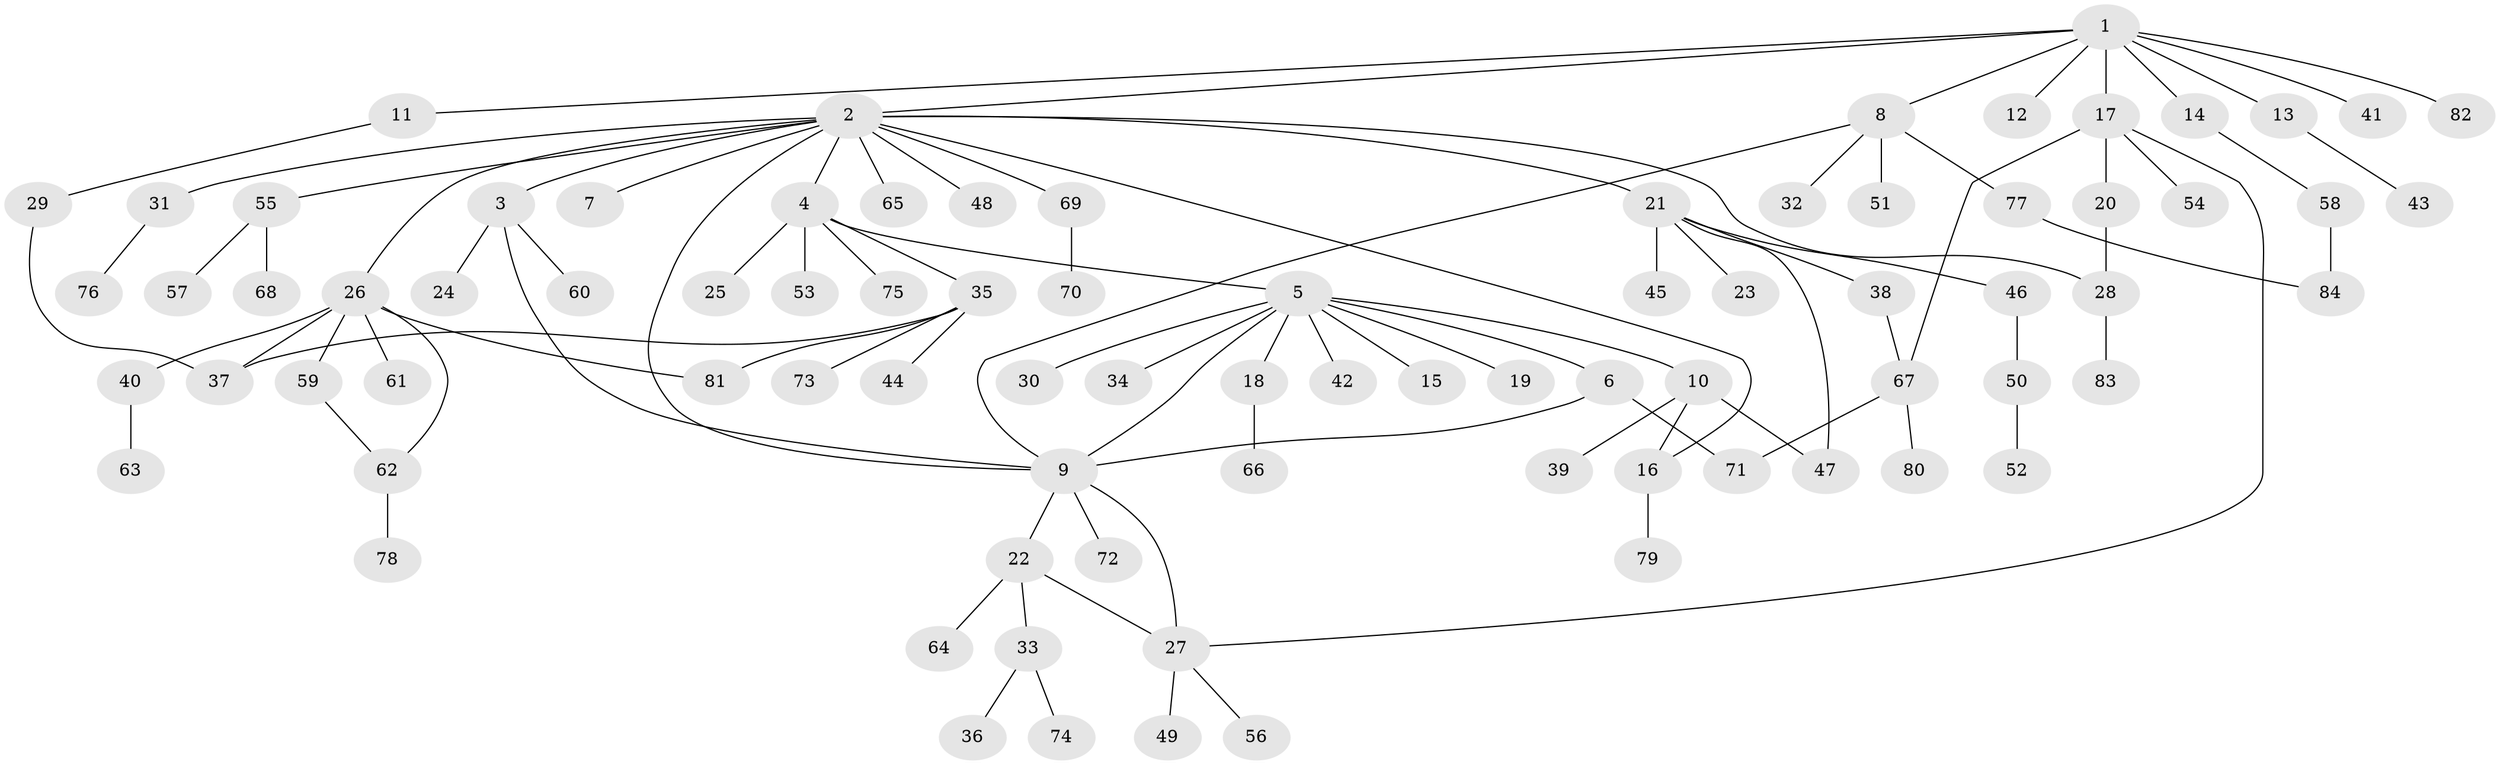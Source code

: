 // coarse degree distribution, {8: 0.034482758620689655, 18: 0.017241379310344827, 2: 0.22413793103448276, 13: 0.017241379310344827, 3: 0.06896551724137931, 1: 0.5517241379310345, 4: 0.05172413793103448, 5: 0.017241379310344827, 6: 0.017241379310344827}
// Generated by graph-tools (version 1.1) at 2025/51/02/27/25 19:51:59]
// undirected, 84 vertices, 99 edges
graph export_dot {
graph [start="1"]
  node [color=gray90,style=filled];
  1;
  2;
  3;
  4;
  5;
  6;
  7;
  8;
  9;
  10;
  11;
  12;
  13;
  14;
  15;
  16;
  17;
  18;
  19;
  20;
  21;
  22;
  23;
  24;
  25;
  26;
  27;
  28;
  29;
  30;
  31;
  32;
  33;
  34;
  35;
  36;
  37;
  38;
  39;
  40;
  41;
  42;
  43;
  44;
  45;
  46;
  47;
  48;
  49;
  50;
  51;
  52;
  53;
  54;
  55;
  56;
  57;
  58;
  59;
  60;
  61;
  62;
  63;
  64;
  65;
  66;
  67;
  68;
  69;
  70;
  71;
  72;
  73;
  74;
  75;
  76;
  77;
  78;
  79;
  80;
  81;
  82;
  83;
  84;
  1 -- 2;
  1 -- 8;
  1 -- 11;
  1 -- 12;
  1 -- 13;
  1 -- 14;
  1 -- 17;
  1 -- 41;
  1 -- 82;
  2 -- 3;
  2 -- 4;
  2 -- 7;
  2 -- 9;
  2 -- 16;
  2 -- 21;
  2 -- 26;
  2 -- 28;
  2 -- 31;
  2 -- 48;
  2 -- 55;
  2 -- 65;
  2 -- 69;
  3 -- 9;
  3 -- 24;
  3 -- 60;
  4 -- 5;
  4 -- 25;
  4 -- 35;
  4 -- 53;
  4 -- 75;
  5 -- 6;
  5 -- 9;
  5 -- 10;
  5 -- 15;
  5 -- 18;
  5 -- 19;
  5 -- 30;
  5 -- 34;
  5 -- 42;
  6 -- 9;
  6 -- 71;
  8 -- 9;
  8 -- 32;
  8 -- 51;
  8 -- 77;
  9 -- 22;
  9 -- 27;
  9 -- 72;
  10 -- 16;
  10 -- 39;
  10 -- 47;
  11 -- 29;
  13 -- 43;
  14 -- 58;
  16 -- 79;
  17 -- 20;
  17 -- 27;
  17 -- 54;
  17 -- 67;
  18 -- 66;
  20 -- 28;
  21 -- 23;
  21 -- 38;
  21 -- 45;
  21 -- 46;
  21 -- 47;
  22 -- 27;
  22 -- 33;
  22 -- 64;
  26 -- 37;
  26 -- 40;
  26 -- 59;
  26 -- 61;
  26 -- 62;
  26 -- 81;
  27 -- 49;
  27 -- 56;
  28 -- 83;
  29 -- 37;
  31 -- 76;
  33 -- 36;
  33 -- 74;
  35 -- 37;
  35 -- 44;
  35 -- 73;
  35 -- 81;
  38 -- 67;
  40 -- 63;
  46 -- 50;
  50 -- 52;
  55 -- 57;
  55 -- 68;
  58 -- 84;
  59 -- 62;
  62 -- 78;
  67 -- 71;
  67 -- 80;
  69 -- 70;
  77 -- 84;
}
